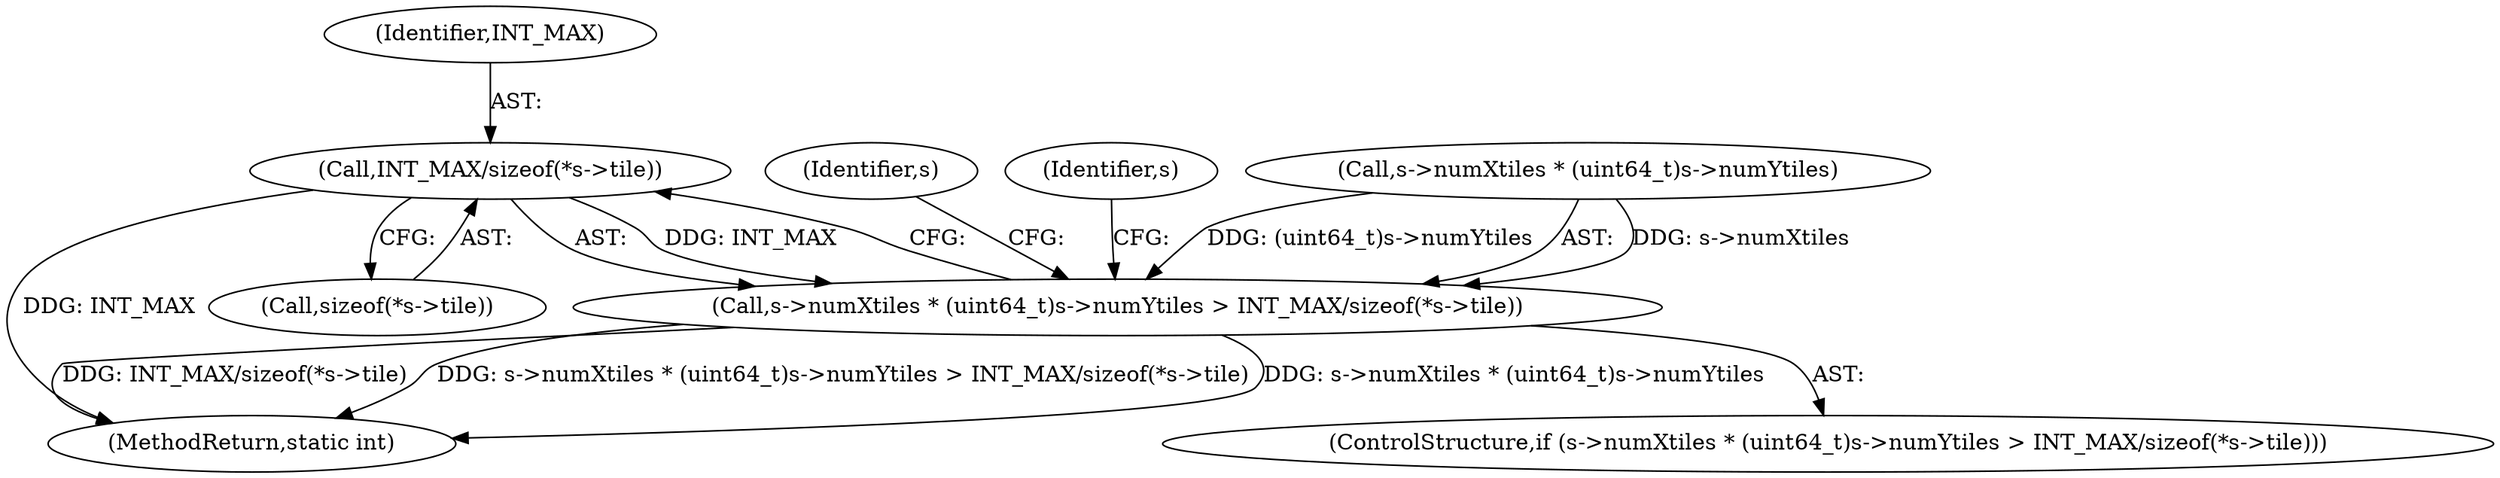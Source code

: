 digraph "0_FFmpeg_8bb11c3ca77b52e05a9ed1496a65f8a76e6e2d8f@API" {
"1000474" [label="(Call,INT_MAX/sizeof(*s->tile))"];
"1000464" [label="(Call,s->numXtiles * (uint64_t)s->numYtiles > INT_MAX/sizeof(*s->tile))"];
"1000496" [label="(Identifier,s)"];
"1000779" [label="(MethodReturn,static int)"];
"1000475" [label="(Identifier,INT_MAX)"];
"1000463" [label="(ControlStructure,if (s->numXtiles * (uint64_t)s->numYtiles > INT_MAX/sizeof(*s->tile)))"];
"1000476" [label="(Call,sizeof(*s->tile))"];
"1000484" [label="(Identifier,s)"];
"1000465" [label="(Call,s->numXtiles * (uint64_t)s->numYtiles)"];
"1000474" [label="(Call,INT_MAX/sizeof(*s->tile))"];
"1000464" [label="(Call,s->numXtiles * (uint64_t)s->numYtiles > INT_MAX/sizeof(*s->tile))"];
"1000474" -> "1000464"  [label="AST: "];
"1000474" -> "1000476"  [label="CFG: "];
"1000475" -> "1000474"  [label="AST: "];
"1000476" -> "1000474"  [label="AST: "];
"1000464" -> "1000474"  [label="CFG: "];
"1000474" -> "1000779"  [label="DDG: INT_MAX"];
"1000474" -> "1000464"  [label="DDG: INT_MAX"];
"1000464" -> "1000463"  [label="AST: "];
"1000465" -> "1000464"  [label="AST: "];
"1000484" -> "1000464"  [label="CFG: "];
"1000496" -> "1000464"  [label="CFG: "];
"1000464" -> "1000779"  [label="DDG: s->numXtiles * (uint64_t)s->numYtiles"];
"1000464" -> "1000779"  [label="DDG: INT_MAX/sizeof(*s->tile)"];
"1000464" -> "1000779"  [label="DDG: s->numXtiles * (uint64_t)s->numYtiles > INT_MAX/sizeof(*s->tile)"];
"1000465" -> "1000464"  [label="DDG: s->numXtiles"];
"1000465" -> "1000464"  [label="DDG: (uint64_t)s->numYtiles"];
}
